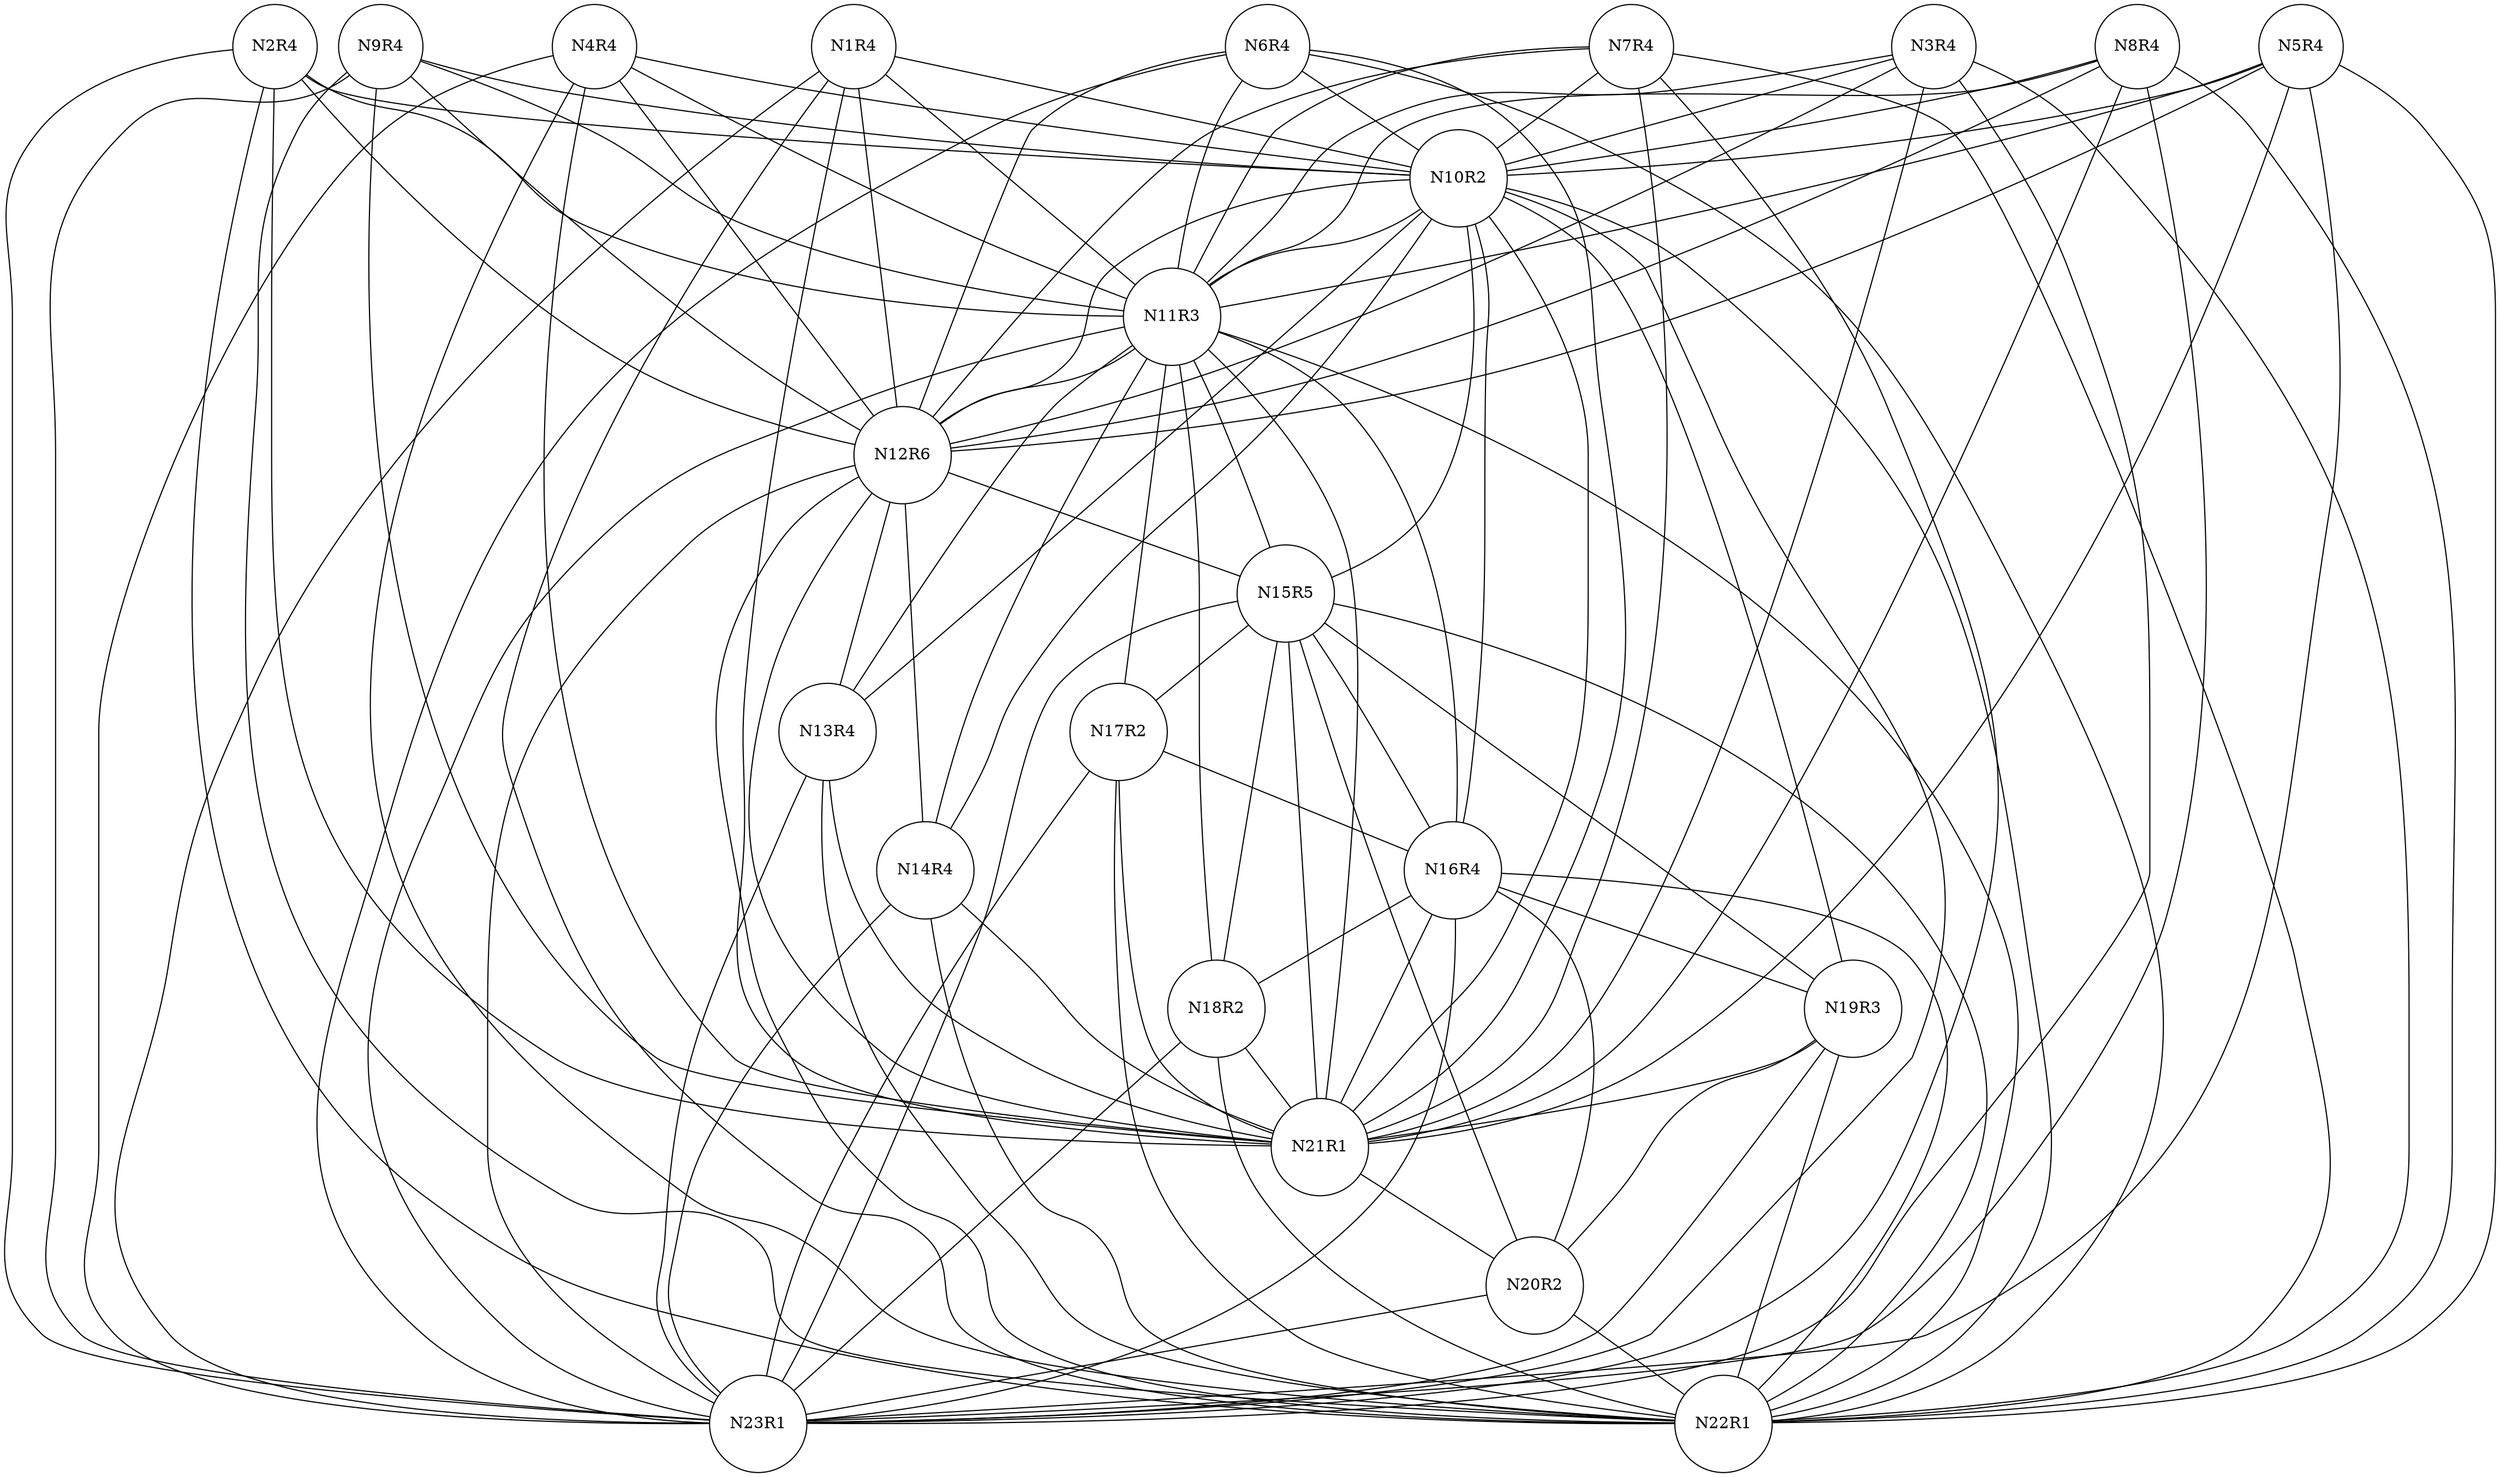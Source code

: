 graph ig {
    node [shape = circle];
    N1R4;
    N2R4;
    N3R4;
    N4R4;
    N5R4;
    N6R4;
    N7R4;
    N8R4;
    N9R4;
    N10R2;
    N11R3;
    N12R6;
    N13R4;
    N14R4;
    N15R5;
    N17R2;
    N16R4;
    N19R3;
    N18R2;
    N21R1;
    N20R2;
    N23R1;
    N22R1;
    N1R4 -- N11R3;
    N1R4 -- N22R1;
    N1R4 -- N12R6;
    N1R4 -- N21R1;
    N1R4 -- N23R1;
    N1R4 -- N10R2;
    N2R4 -- N11R3;
    N2R4 -- N22R1;
    N2R4 -- N12R6;
    N2R4 -- N21R1;
    N2R4 -- N23R1;
    N2R4 -- N10R2;
    N3R4 -- N11R3;
    N3R4 -- N22R1;
    N3R4 -- N12R6;
    N3R4 -- N21R1;
    N3R4 -- N23R1;
    N3R4 -- N10R2;
    N4R4 -- N11R3;
    N4R4 -- N22R1;
    N4R4 -- N12R6;
    N4R4 -- N21R1;
    N4R4 -- N23R1;
    N4R4 -- N10R2;
    N5R4 -- N11R3;
    N5R4 -- N22R1;
    N5R4 -- N12R6;
    N5R4 -- N21R1;
    N5R4 -- N23R1;
    N5R4 -- N10R2;
    N6R4 -- N11R3;
    N6R4 -- N22R1;
    N6R4 -- N12R6;
    N6R4 -- N21R1;
    N6R4 -- N23R1;
    N6R4 -- N10R2;
    N7R4 -- N11R3;
    N7R4 -- N22R1;
    N7R4 -- N12R6;
    N7R4 -- N21R1;
    N7R4 -- N23R1;
    N7R4 -- N10R2;
    N8R4 -- N11R3;
    N8R4 -- N22R1;
    N8R4 -- N12R6;
    N8R4 -- N21R1;
    N8R4 -- N23R1;
    N8R4 -- N10R2;
    N9R4 -- N11R3;
    N9R4 -- N22R1;
    N9R4 -- N12R6;
    N9R4 -- N21R1;
    N9R4 -- N23R1;
    N9R4 -- N10R2;
    N10R2 -- N19R3;
    N10R2 -- N16R4;
    N10R2 -- N15R5;
    N10R2 -- N11R3;
    N10R2 -- N22R1;
    N10R2 -- N21R1;
    N10R2 -- N23R1;
    N10R2 -- N14R4;
    N10R2 -- N12R6;
    N10R2 -- N13R4;
    N11R3 -- N16R4;
    N11R3 -- N18R2;
    N11R3 -- N17R2;
    N11R3 -- N15R5;
    N11R3 -- N22R1;
    N11R3 -- N21R1;
    N11R3 -- N23R1;
    N11R3 -- N14R4;
    N11R3 -- N12R6;
    N11R3 -- N13R4;
    N12R6 -- N15R5;
    N12R6 -- N14R4;
    N12R6 -- N22R1;
    N12R6 -- N21R1;
    N12R6 -- N23R1;
    N12R6 -- N13R4;
    N13R4 -- N22R1;
    N13R4 -- N21R1;
    N13R4 -- N23R1;
    N14R4 -- N22R1;
    N14R4 -- N21R1;
    N14R4 -- N23R1;
    N15R5 -- N20R2;
    N15R5 -- N19R3;
    N15R5 -- N18R2;
    N15R5 -- N16R4;
    N15R5 -- N22R1;
    N15R5 -- N21R1;
    N15R5 -- N23R1;
    N15R5 -- N17R2;
    N17R2 -- N22R1;
    N17R2 -- N16R4;
    N17R2 -- N21R1;
    N17R2 -- N23R1;
    N16R4 -- N20R2;
    N16R4 -- N19R3;
    N16R4 -- N18R2;
    N16R4 -- N22R1;
    N16R4 -- N21R1;
    N16R4 -- N23R1;
    N19R3 -- N20R2;
    N19R3 -- N21R1;
    N19R3 -- N22R1;
    N19R3 -- N23R1;
    N18R2 -- N22R1;
    N18R2 -- N21R1;
    N18R2 -- N23R1;
    N21R1 -- N20R2;
    N20R2 -- N22R1;
    N20R2 -- N23R1;
}

